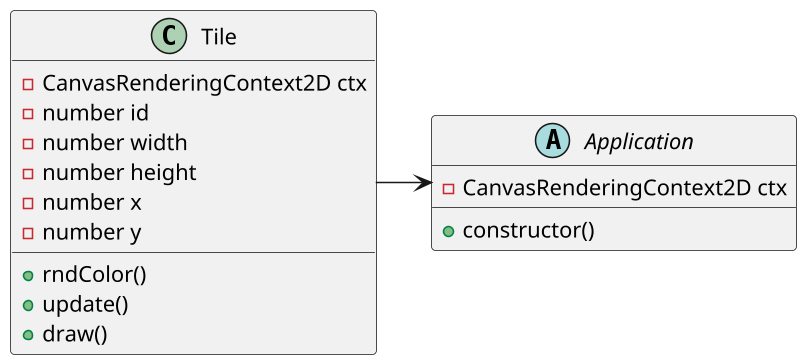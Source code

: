 @startuml
skinparam dpi 150

abstract class Application {
    -CanvasRenderingContext2D ctx
    +constructor()
}
class Tile {
    -CanvasRenderingContext2D ctx
    -number id
    -number width
    -number height
    -number x
    -number y

    +rndColor()
    +update()
    +draw()
}
Tile -> Application

@enduml
